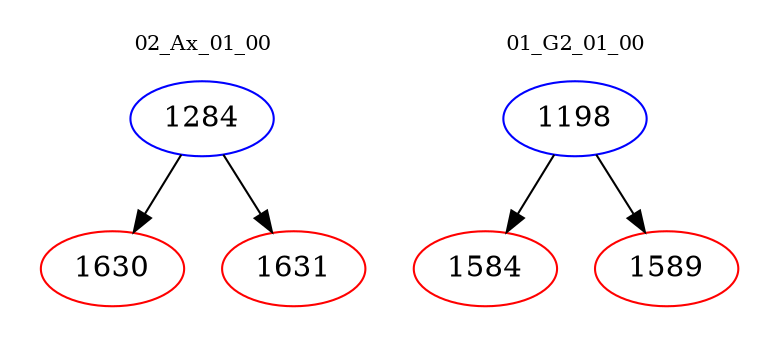 digraph{
subgraph cluster_0 {
color = white
label = "02_Ax_01_00";
fontsize=10;
T0_1284 [label="1284", color="blue"]
T0_1284 -> T0_1630 [color="black"]
T0_1630 [label="1630", color="red"]
T0_1284 -> T0_1631 [color="black"]
T0_1631 [label="1631", color="red"]
}
subgraph cluster_1 {
color = white
label = "01_G2_01_00";
fontsize=10;
T1_1198 [label="1198", color="blue"]
T1_1198 -> T1_1584 [color="black"]
T1_1584 [label="1584", color="red"]
T1_1198 -> T1_1589 [color="black"]
T1_1589 [label="1589", color="red"]
}
}
